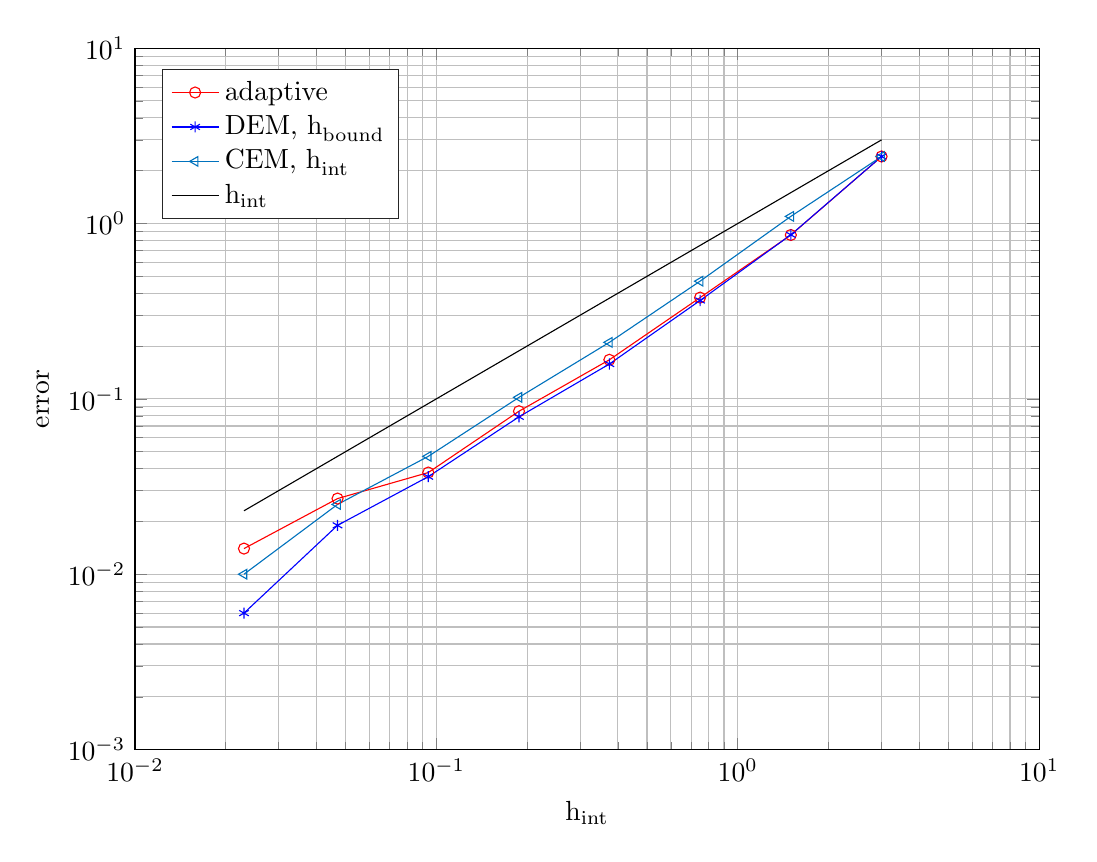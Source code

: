 % This file was created by matlab2tikz.
%
%The latest updates can be retrieved from
%  http://www.mathworks.com/matlabcentral/fileexchange/22022-matlab2tikz-matlab2tikz
%where you can also make suggestions and rate matlab2tikz.
%
\definecolor{mycolor1}{rgb}{0.0,0.447,0.741}%
%
\begin{tikzpicture}

\begin{axis}[%
width=4.521in,
height=3.507in,
at={(0.758in,0.54in)},
scale only axis,
xmode=log,
xmin=0.01,
xmax=10,
xminorticks=true,
xlabel={$\text{h}_{\text{int}}$},
xmajorgrids,
xminorgrids,
ymode=log,
ymin=0.001,
ymax=10,
yminorticks=true,
ylabel={error},
ymajorgrids,
yminorgrids,
axis background/.style={fill=white},
legend style={at={(0.03,0.97)},anchor=north west,legend cell align=left,align=left,draw=white!15!black}
]
\addplot [color=red,solid,mark=o,mark options={solid}]
  table[row sep=crcr]{%
3	2.411\\
1.5	0.86\\
0.75	0.378\\
0.375	0.167\\
0.188	0.085\\
0.094	0.038\\
0.047	0.027\\
0.023	0.014\\
};
\addlegendentry{adaptive};

\addplot [color=blue,solid,mark=asterisk,mark options={solid}]
  table[row sep=crcr]{%
3	2.411\\
1.5	0.862\\
0.75	0.364\\
0.375	0.158\\
0.188	0.079\\
0.094	0.036\\
0.047	0.019\\
0.023	0.006\\
};
\addlegendentry{$\text{DEM, h}_{\text{bound}}$};

\addplot [color=mycolor1,solid,mark=triangle,mark options={solid,rotate=90}]
  table[row sep=crcr]{%
3	2.411\\
1.5	1.098\\
0.75	0.469\\
0.375	0.21\\
0.188	0.102\\
0.094	0.047\\
0.047	0.025\\
0.023	0.01\\
};
\addlegendentry{$\text{CEM, h}_{\text{int}}$};

\addplot [color=black,solid]
  table[row sep=crcr]{%
3	3\\
1.5	1.5\\
0.75	0.75\\
0.375	0.375\\
0.188	0.188\\
0.094	0.094\\
0.047	0.047\\
0.023	0.023\\
};
\addlegendentry{$\text{h}_{\text{int}}$};

\end{axis}
\end{tikzpicture}%